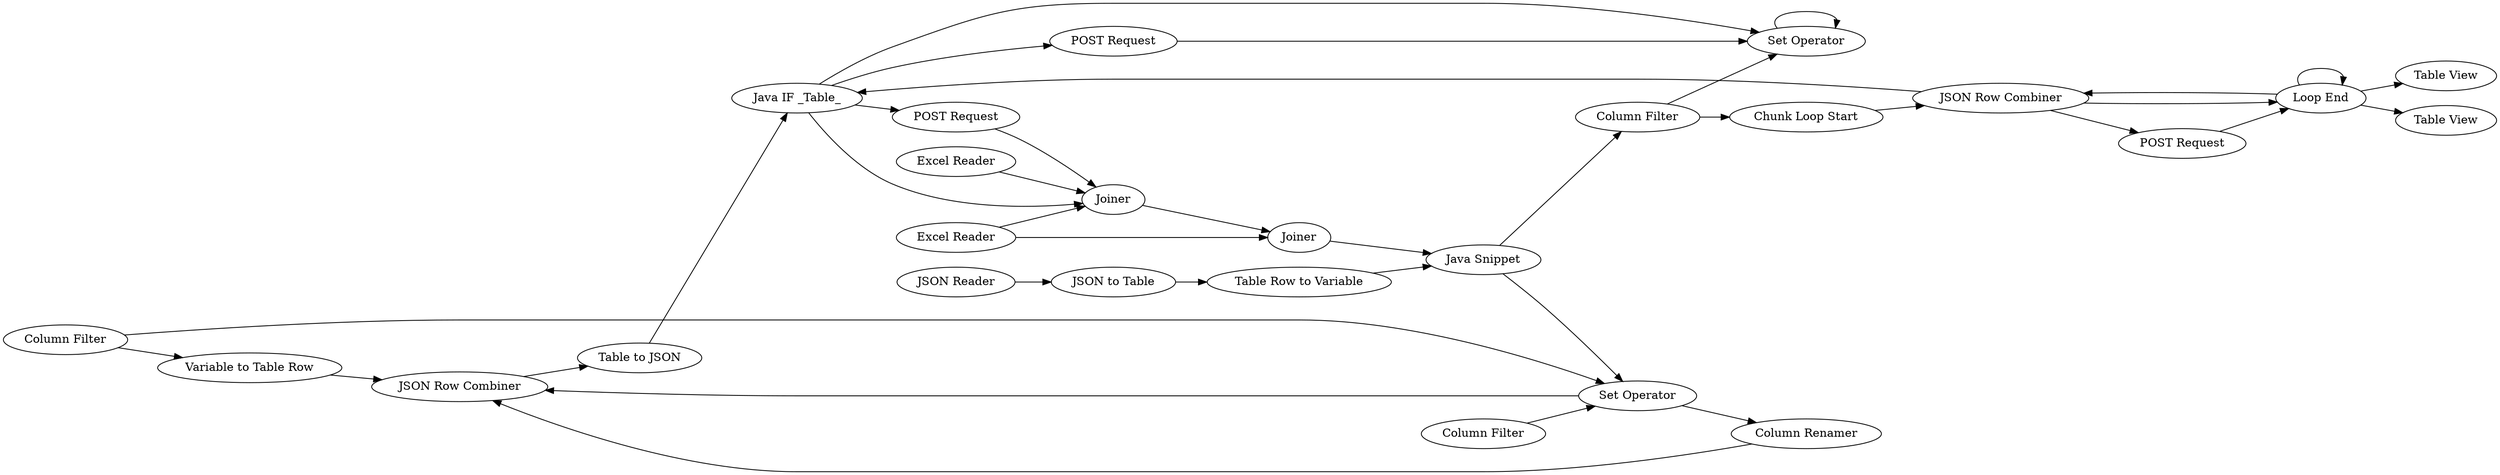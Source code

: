 digraph {
	18 -> 30
	5 -> 16
	32 -> 8
	13 -> 14
	16 -> 2
	2 -> 25
	2 -> 17
	28 -> 26
	17 -> 37
	14 -> 2
	26 -> 32
	27 -> 28
	12 -> 13
	35 -> 32
	17 -> 10
	37 -> 37
	18 -> 25
	32 -> 37
	36 -> 45
	31 -> 5
	25 -> 28
	36 -> 36
	19 -> 25
	3 -> 5
	35 -> 36
	8 -> 37
	10 -> 35
	36 -> 35
	32 -> 5
	34 -> 36
	3 -> 16
	32 -> 31
	30 -> 28
	25 -> 27
	36 -> 43
	35 -> 34
	1 -> 5
	27 [label="Column Renamer"]
	45 [label="Table View"]
	18 [label="Column Filter"]
	26 [label="Table to JSON"]
	8 [label="POST Request"]
	17 [label="Column Filter"]
	3 [label="Excel Reader"]
	19 [label="Column Filter"]
	31 [label="POST Request"]
	25 [label="Set Operator"]
	12 [label="JSON Reader"]
	10 [label="Chunk Loop Start"]
	16 [label=Joiner]
	30 [label="Variable to Table Row"]
	1 [label="Excel Reader"]
	28 [label="JSON Row Combiner"]
	14 [label="Table Row to Variable"]
	5 [label=Joiner]
	13 [label="JSON to Table"]
	35 [label="JSON Row Combiner"]
	43 [label="Table View"]
	34 [label="POST Request"]
	36 [label="Loop End"]
	32 [label="Java IF _Table_"]
	2 [label="Java Snippet"]
	37 [label="Set Operator"]
	rankdir=LR
}
